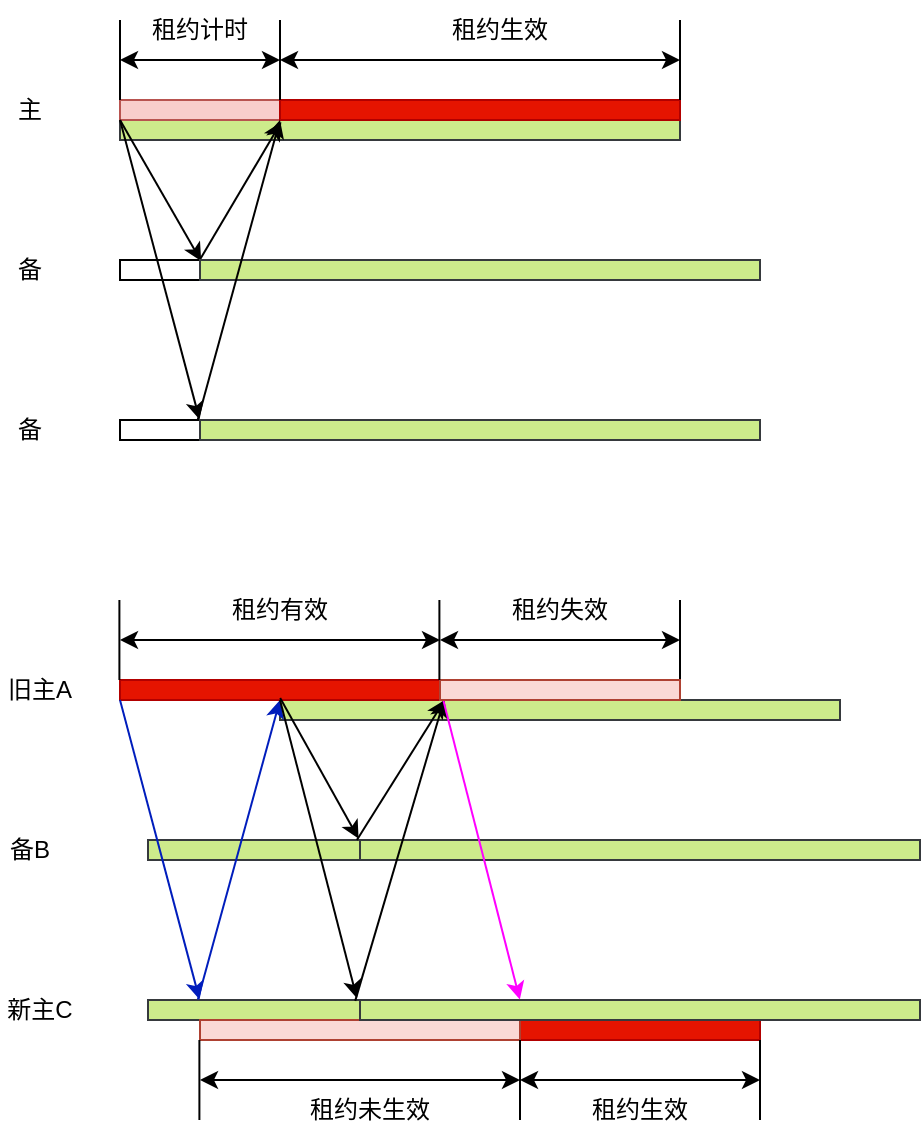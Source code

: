 <mxfile version="16.1.0" type="github">
  <diagram id="SVcALHPFGE-1wp2uPD-K" name="Page-1">
    <mxGraphModel dx="885" dy="461" grid="1" gridSize="10" guides="1" tooltips="1" connect="1" arrows="1" fold="1" page="1" pageScale="1" pageWidth="827" pageHeight="1169" math="0" shadow="0">
      <root>
        <mxCell id="0" />
        <mxCell id="1" parent="0" />
        <mxCell id="Oy29T_NEQOy5cWnn_5qz-49" value="" style="rounded=0;whiteSpace=wrap;html=1;fillColor=#cdeb8b;strokeColor=#36393d;" vertex="1" parent="1">
          <mxGeometry x="200" y="660" width="280" height="10" as="geometry" />
        </mxCell>
        <mxCell id="Oy29T_NEQOy5cWnn_5qz-48" value="" style="rounded=0;whiteSpace=wrap;html=1;fillColor=#cdeb8b;strokeColor=#36393d;" vertex="1" parent="1">
          <mxGeometry x="120" y="370" width="280" height="10" as="geometry" />
        </mxCell>
        <mxCell id="Oy29T_NEQOy5cWnn_5qz-1" value="" style="rounded=0;whiteSpace=wrap;html=1;fillColor=#f8cecc;strokeColor=#b85450;" vertex="1" parent="1">
          <mxGeometry x="120" y="360" width="280" height="10" as="geometry" />
        </mxCell>
        <mxCell id="Oy29T_NEQOy5cWnn_5qz-2" value="" style="rounded=0;whiteSpace=wrap;html=1;" vertex="1" parent="1">
          <mxGeometry x="120" y="440" width="280" height="10" as="geometry" />
        </mxCell>
        <mxCell id="Oy29T_NEQOy5cWnn_5qz-3" value="" style="rounded=0;whiteSpace=wrap;html=1;" vertex="1" parent="1">
          <mxGeometry x="120" y="520" width="280" height="10" as="geometry" />
        </mxCell>
        <mxCell id="Oy29T_NEQOy5cWnn_5qz-4" value="" style="endArrow=classic;html=1;rounded=0;exitX=0;exitY=1;exitDx=0;exitDy=0;entryX=0.145;entryY=0.059;entryDx=0;entryDy=0;entryPerimeter=0;" edge="1" parent="1" source="Oy29T_NEQOy5cWnn_5qz-1" target="Oy29T_NEQOy5cWnn_5qz-2">
          <mxGeometry width="50" height="50" relative="1" as="geometry">
            <mxPoint x="470" y="350" as="sourcePoint" />
            <mxPoint x="520" y="300" as="targetPoint" />
          </mxGeometry>
        </mxCell>
        <mxCell id="Oy29T_NEQOy5cWnn_5qz-5" value="" style="endArrow=classic;html=1;rounded=0;entryX=0.142;entryY=-0.028;entryDx=0;entryDy=0;entryPerimeter=0;" edge="1" parent="1" target="Oy29T_NEQOy5cWnn_5qz-3">
          <mxGeometry width="50" height="50" relative="1" as="geometry">
            <mxPoint x="120" y="370" as="sourcePoint" />
            <mxPoint x="650" y="370" as="targetPoint" />
          </mxGeometry>
        </mxCell>
        <mxCell id="Oy29T_NEQOy5cWnn_5qz-6" value="" style="endArrow=classic;html=1;rounded=0;exitX=0.142;exitY=0.016;exitDx=0;exitDy=0;exitPerimeter=0;entryX=0.288;entryY=1.103;entryDx=0;entryDy=0;entryPerimeter=0;" edge="1" parent="1" source="Oy29T_NEQOy5cWnn_5qz-2" target="Oy29T_NEQOy5cWnn_5qz-1">
          <mxGeometry width="50" height="50" relative="1" as="geometry">
            <mxPoint x="590" y="380" as="sourcePoint" />
            <mxPoint x="640" y="330" as="targetPoint" />
          </mxGeometry>
        </mxCell>
        <mxCell id="Oy29T_NEQOy5cWnn_5qz-8" value="" style="rounded=0;whiteSpace=wrap;html=1;fillColor=#cdeb8b;strokeColor=#36393d;" vertex="1" parent="1">
          <mxGeometry x="160" y="440" width="280" height="10" as="geometry" />
        </mxCell>
        <mxCell id="Oy29T_NEQOy5cWnn_5qz-9" value="" style="rounded=0;whiteSpace=wrap;html=1;fillColor=#cdeb8b;strokeColor=#36393d;" vertex="1" parent="1">
          <mxGeometry x="160" y="520" width="280" height="10" as="geometry" />
        </mxCell>
        <mxCell id="Oy29T_NEQOy5cWnn_5qz-10" value="" style="rounded=0;whiteSpace=wrap;html=1;fillColor=#e51400;fontColor=#ffffff;strokeColor=#B20000;" vertex="1" parent="1">
          <mxGeometry x="200" y="360" width="200" height="10" as="geometry" />
        </mxCell>
        <mxCell id="Oy29T_NEQOy5cWnn_5qz-11" value="主" style="text;html=1;strokeColor=none;fillColor=none;align=center;verticalAlign=middle;whiteSpace=wrap;rounded=0;" vertex="1" parent="1">
          <mxGeometry x="60" y="350" width="30" height="30" as="geometry" />
        </mxCell>
        <mxCell id="Oy29T_NEQOy5cWnn_5qz-12" value="备" style="text;html=1;strokeColor=none;fillColor=none;align=center;verticalAlign=middle;whiteSpace=wrap;rounded=0;" vertex="1" parent="1">
          <mxGeometry x="60" y="430" width="30" height="30" as="geometry" />
        </mxCell>
        <mxCell id="Oy29T_NEQOy5cWnn_5qz-13" value="备" style="text;html=1;strokeColor=none;fillColor=none;align=center;verticalAlign=middle;whiteSpace=wrap;rounded=0;" vertex="1" parent="1">
          <mxGeometry x="60" y="510" width="30" height="30" as="geometry" />
        </mxCell>
        <mxCell id="Oy29T_NEQOy5cWnn_5qz-7" value="" style="endArrow=classic;html=1;rounded=0;exitX=0.139;exitY=-0.028;exitDx=0;exitDy=0;exitPerimeter=0;entryX=0;entryY=1;entryDx=0;entryDy=0;" edge="1" parent="1" source="Oy29T_NEQOy5cWnn_5qz-3" target="Oy29T_NEQOy5cWnn_5qz-10">
          <mxGeometry width="50" height="50" relative="1" as="geometry">
            <mxPoint x="550" y="460" as="sourcePoint" />
            <mxPoint x="600" y="410" as="targetPoint" />
          </mxGeometry>
        </mxCell>
        <mxCell id="Oy29T_NEQOy5cWnn_5qz-14" value="" style="endArrow=none;html=1;rounded=0;exitX=0;exitY=0;exitDx=0;exitDy=0;" edge="1" parent="1" source="Oy29T_NEQOy5cWnn_5qz-1">
          <mxGeometry width="50" height="50" relative="1" as="geometry">
            <mxPoint x="110" y="360" as="sourcePoint" />
            <mxPoint x="120" y="320" as="targetPoint" />
          </mxGeometry>
        </mxCell>
        <mxCell id="Oy29T_NEQOy5cWnn_5qz-15" value="" style="endArrow=none;html=1;rounded=0;exitX=0;exitY=0;exitDx=0;exitDy=0;" edge="1" parent="1" source="Oy29T_NEQOy5cWnn_5qz-10">
          <mxGeometry width="50" height="50" relative="1" as="geometry">
            <mxPoint x="180" y="370" as="sourcePoint" />
            <mxPoint x="200" y="320" as="targetPoint" />
          </mxGeometry>
        </mxCell>
        <mxCell id="Oy29T_NEQOy5cWnn_5qz-16" value="" style="endArrow=classic;startArrow=classic;html=1;rounded=0;" edge="1" parent="1">
          <mxGeometry width="50" height="50" relative="1" as="geometry">
            <mxPoint x="120" y="340" as="sourcePoint" />
            <mxPoint x="200" y="340" as="targetPoint" />
          </mxGeometry>
        </mxCell>
        <mxCell id="Oy29T_NEQOy5cWnn_5qz-17" value="租约计时" style="text;html=1;strokeColor=none;fillColor=none;align=center;verticalAlign=middle;whiteSpace=wrap;rounded=0;" vertex="1" parent="1">
          <mxGeometry x="130" y="310" width="60" height="30" as="geometry" />
        </mxCell>
        <mxCell id="Oy29T_NEQOy5cWnn_5qz-18" value="" style="endArrow=none;html=1;rounded=0;exitX=0;exitY=0;exitDx=0;exitDy=0;" edge="1" parent="1">
          <mxGeometry width="50" height="50" relative="1" as="geometry">
            <mxPoint x="400" y="360" as="sourcePoint" />
            <mxPoint x="400" y="320" as="targetPoint" />
          </mxGeometry>
        </mxCell>
        <mxCell id="Oy29T_NEQOy5cWnn_5qz-19" value="" style="endArrow=classic;startArrow=classic;html=1;rounded=0;" edge="1" parent="1">
          <mxGeometry width="50" height="50" relative="1" as="geometry">
            <mxPoint x="200" y="340" as="sourcePoint" />
            <mxPoint x="400" y="340" as="targetPoint" />
          </mxGeometry>
        </mxCell>
        <mxCell id="Oy29T_NEQOy5cWnn_5qz-20" value="租约生效" style="text;html=1;strokeColor=none;fillColor=none;align=center;verticalAlign=middle;whiteSpace=wrap;rounded=0;" vertex="1" parent="1">
          <mxGeometry x="280" y="310" width="60" height="30" as="geometry" />
        </mxCell>
        <mxCell id="Oy29T_NEQOy5cWnn_5qz-21" value="" style="rounded=0;whiteSpace=wrap;html=1;fillColor=#e51400;strokeColor=#B20000;fontColor=#ffffff;" vertex="1" parent="1">
          <mxGeometry x="120" y="650" width="280" height="10" as="geometry" />
        </mxCell>
        <mxCell id="Oy29T_NEQOy5cWnn_5qz-27" value="" style="rounded=0;whiteSpace=wrap;html=1;fillColor=#cdeb8b;strokeColor=#36393d;" vertex="1" parent="1">
          <mxGeometry x="134" y="730" width="280" height="10" as="geometry" />
        </mxCell>
        <mxCell id="Oy29T_NEQOy5cWnn_5qz-28" value="" style="rounded=0;whiteSpace=wrap;html=1;fillColor=#cdeb8b;strokeColor=#36393d;" vertex="1" parent="1">
          <mxGeometry x="134" y="810" width="280" height="10" as="geometry" />
        </mxCell>
        <mxCell id="Oy29T_NEQOy5cWnn_5qz-30" value="旧主A" style="text;html=1;strokeColor=none;fillColor=none;align=center;verticalAlign=middle;whiteSpace=wrap;rounded=0;" vertex="1" parent="1">
          <mxGeometry x="60" y="640" width="40" height="30" as="geometry" />
        </mxCell>
        <mxCell id="Oy29T_NEQOy5cWnn_5qz-31" value="备B" style="text;html=1;strokeColor=none;fillColor=none;align=center;verticalAlign=middle;whiteSpace=wrap;rounded=0;" vertex="1" parent="1">
          <mxGeometry x="60" y="720" width="30" height="30" as="geometry" />
        </mxCell>
        <mxCell id="Oy29T_NEQOy5cWnn_5qz-32" value="新主C" style="text;html=1;strokeColor=none;fillColor=none;align=center;verticalAlign=middle;whiteSpace=wrap;rounded=0;" vertex="1" parent="1">
          <mxGeometry x="60" y="800" width="40" height="30" as="geometry" />
        </mxCell>
        <mxCell id="Oy29T_NEQOy5cWnn_5qz-37" value="租约失效" style="text;html=1;strokeColor=none;fillColor=none;align=center;verticalAlign=middle;whiteSpace=wrap;rounded=0;" vertex="1" parent="1">
          <mxGeometry x="310" y="600" width="60" height="30" as="geometry" />
        </mxCell>
        <mxCell id="Oy29T_NEQOy5cWnn_5qz-38" value="" style="endArrow=none;html=1;rounded=0;exitX=0;exitY=0;exitDx=0;exitDy=0;" edge="1" parent="1">
          <mxGeometry width="50" height="50" relative="1" as="geometry">
            <mxPoint x="400" y="650" as="sourcePoint" />
            <mxPoint x="400" y="610" as="targetPoint" />
          </mxGeometry>
        </mxCell>
        <mxCell id="Oy29T_NEQOy5cWnn_5qz-39" value="" style="endArrow=classic;startArrow=classic;html=1;rounded=0;" edge="1" parent="1">
          <mxGeometry width="50" height="50" relative="1" as="geometry">
            <mxPoint x="280" y="630" as="sourcePoint" />
            <mxPoint x="400" y="630" as="targetPoint" />
          </mxGeometry>
        </mxCell>
        <mxCell id="Oy29T_NEQOy5cWnn_5qz-25" value="" style="endArrow=classic;html=1;rounded=0;entryX=0.142;entryY=-0.028;entryDx=0;entryDy=0;entryPerimeter=0;fillColor=#0050ef;strokeColor=#001DBC;" edge="1" parent="1">
          <mxGeometry width="50" height="50" relative="1" as="geometry">
            <mxPoint x="120" y="660" as="sourcePoint" />
            <mxPoint x="159.76" y="809.72" as="targetPoint" />
          </mxGeometry>
        </mxCell>
        <mxCell id="Oy29T_NEQOy5cWnn_5qz-33" value="" style="endArrow=classic;html=1;rounded=0;exitX=0.139;exitY=-0.028;exitDx=0;exitDy=0;exitPerimeter=0;entryX=0;entryY=1;entryDx=0;entryDy=0;fillColor=#0050ef;strokeColor=#001DBC;" edge="1" parent="1">
          <mxGeometry width="50" height="50" relative="1" as="geometry">
            <mxPoint x="158.92" y="809.72" as="sourcePoint" />
            <mxPoint x="200" y="660" as="targetPoint" />
          </mxGeometry>
        </mxCell>
        <mxCell id="Oy29T_NEQOy5cWnn_5qz-41" value="" style="endArrow=classic;html=1;rounded=0;exitX=0.286;exitY=0.895;exitDx=0;exitDy=0;exitPerimeter=0;entryX=0.376;entryY=-0.07;entryDx=0;entryDy=0;entryPerimeter=0;" edge="1" parent="1" source="Oy29T_NEQOy5cWnn_5qz-21" target="Oy29T_NEQOy5cWnn_5qz-27">
          <mxGeometry width="50" height="50" relative="1" as="geometry">
            <mxPoint x="480" y="630" as="sourcePoint" />
            <mxPoint x="530" y="580" as="targetPoint" />
          </mxGeometry>
        </mxCell>
        <mxCell id="Oy29T_NEQOy5cWnn_5qz-42" value="" style="endArrow=classic;html=1;rounded=0;entryX=0.373;entryY=-0.086;entryDx=0;entryDy=0;entryPerimeter=0;fillColor=#6a00ff;strokeColor=#000000;" edge="1" parent="1" target="Oy29T_NEQOy5cWnn_5qz-28">
          <mxGeometry width="50" height="50" relative="1" as="geometry">
            <mxPoint x="200" y="660" as="sourcePoint" />
            <mxPoint x="248.72" y="738.71" as="targetPoint" />
          </mxGeometry>
        </mxCell>
        <mxCell id="Oy29T_NEQOy5cWnn_5qz-43" value="" style="endArrow=classic;html=1;rounded=0;exitX=0.373;exitY=0.001;exitDx=0;exitDy=0;exitPerimeter=0;entryX=0.58;entryY=1.001;entryDx=0;entryDy=0;entryPerimeter=0;" edge="1" parent="1" source="Oy29T_NEQOy5cWnn_5qz-27" target="Oy29T_NEQOy5cWnn_5qz-21">
          <mxGeometry width="50" height="50" relative="1" as="geometry">
            <mxPoint x="560" y="680" as="sourcePoint" />
            <mxPoint x="610" y="630" as="targetPoint" />
          </mxGeometry>
        </mxCell>
        <mxCell id="Oy29T_NEQOy5cWnn_5qz-46" value="" style="rounded=0;whiteSpace=wrap;html=1;fillColor=#e51400;strokeColor=#B20000;fontColor=#ffffff;" vertex="1" parent="1">
          <mxGeometry x="160" y="820" width="280" height="10" as="geometry" />
        </mxCell>
        <mxCell id="Oy29T_NEQOy5cWnn_5qz-47" value="" style="rounded=0;whiteSpace=wrap;html=1;fillColor=#fad9d5;strokeColor=#ae4132;" vertex="1" parent="1">
          <mxGeometry x="160" y="820" width="160" height="10" as="geometry" />
        </mxCell>
        <mxCell id="Oy29T_NEQOy5cWnn_5qz-50" value="" style="rounded=0;whiteSpace=wrap;html=1;fillColor=#cdeb8b;strokeColor=#36393d;" vertex="1" parent="1">
          <mxGeometry x="240" y="730" width="280" height="10" as="geometry" />
        </mxCell>
        <mxCell id="Oy29T_NEQOy5cWnn_5qz-51" value="" style="rounded=0;whiteSpace=wrap;html=1;fillColor=#cdeb8b;strokeColor=#36393d;" vertex="1" parent="1">
          <mxGeometry x="240" y="810" width="280" height="10" as="geometry" />
        </mxCell>
        <mxCell id="Oy29T_NEQOy5cWnn_5qz-44" value="" style="endArrow=classic;html=1;rounded=0;exitX=0.37;exitY=0.045;exitDx=0;exitDy=0;exitPerimeter=0;entryX=0.579;entryY=0.967;entryDx=0;entryDy=0;entryPerimeter=0;fillColor=#ffff88;strokeColor=#000000;" edge="1" parent="1" source="Oy29T_NEQOy5cWnn_5qz-28" target="Oy29T_NEQOy5cWnn_5qz-21">
          <mxGeometry width="50" height="50" relative="1" as="geometry">
            <mxPoint x="540" y="730" as="sourcePoint" />
            <mxPoint x="590" y="680" as="targetPoint" />
          </mxGeometry>
        </mxCell>
        <mxCell id="Oy29T_NEQOy5cWnn_5qz-45" value="" style="endArrow=classic;html=1;rounded=0;exitX=0.577;exitY=0.981;exitDx=0;exitDy=0;exitPerimeter=0;entryX=0.664;entryY=-0.019;entryDx=0;entryDy=0;entryPerimeter=0;strokeColor=#FF00FF;" edge="1" parent="1" source="Oy29T_NEQOy5cWnn_5qz-21" target="Oy29T_NEQOy5cWnn_5qz-28">
          <mxGeometry width="50" height="50" relative="1" as="geometry">
            <mxPoint x="550" y="700" as="sourcePoint" />
            <mxPoint x="600" y="650" as="targetPoint" />
          </mxGeometry>
        </mxCell>
        <mxCell id="Oy29T_NEQOy5cWnn_5qz-52" value="" style="rounded=0;whiteSpace=wrap;html=1;fillColor=#fad9d5;strokeColor=#ae4132;" vertex="1" parent="1">
          <mxGeometry x="280" y="650" width="120" height="10" as="geometry" />
        </mxCell>
        <mxCell id="Oy29T_NEQOy5cWnn_5qz-53" value="租约未生效" style="text;html=1;strokeColor=none;fillColor=none;align=center;verticalAlign=middle;whiteSpace=wrap;rounded=0;" vertex="1" parent="1">
          <mxGeometry x="210" y="850" width="70" height="30" as="geometry" />
        </mxCell>
        <mxCell id="Oy29T_NEQOy5cWnn_5qz-54" value="" style="endArrow=none;html=1;rounded=0;exitX=0;exitY=0;exitDx=0;exitDy=0;" edge="1" parent="1">
          <mxGeometry width="50" height="50" relative="1" as="geometry">
            <mxPoint x="279.7" y="650" as="sourcePoint" />
            <mxPoint x="279.7" y="610" as="targetPoint" />
          </mxGeometry>
        </mxCell>
        <mxCell id="Oy29T_NEQOy5cWnn_5qz-55" value="" style="endArrow=none;html=1;rounded=0;exitX=0;exitY=0;exitDx=0;exitDy=0;" edge="1" parent="1">
          <mxGeometry width="50" height="50" relative="1" as="geometry">
            <mxPoint x="159.7" y="870" as="sourcePoint" />
            <mxPoint x="159.7" y="830" as="targetPoint" />
          </mxGeometry>
        </mxCell>
        <mxCell id="Oy29T_NEQOy5cWnn_5qz-56" value="" style="endArrow=none;html=1;rounded=0;exitX=0;exitY=0;exitDx=0;exitDy=0;" edge="1" parent="1">
          <mxGeometry width="50" height="50" relative="1" as="geometry">
            <mxPoint x="320" y="870" as="sourcePoint" />
            <mxPoint x="320" y="830" as="targetPoint" />
          </mxGeometry>
        </mxCell>
        <mxCell id="Oy29T_NEQOy5cWnn_5qz-57" value="" style="endArrow=classic;startArrow=classic;html=1;rounded=0;" edge="1" parent="1">
          <mxGeometry width="50" height="50" relative="1" as="geometry">
            <mxPoint x="160" y="850" as="sourcePoint" />
            <mxPoint x="320" y="850" as="targetPoint" />
          </mxGeometry>
        </mxCell>
        <mxCell id="Oy29T_NEQOy5cWnn_5qz-59" value="" style="endArrow=none;html=1;rounded=0;exitX=0;exitY=0;exitDx=0;exitDy=0;" edge="1" parent="1">
          <mxGeometry width="50" height="50" relative="1" as="geometry">
            <mxPoint x="119.7" y="650" as="sourcePoint" />
            <mxPoint x="119.7" y="610" as="targetPoint" />
          </mxGeometry>
        </mxCell>
        <mxCell id="Oy29T_NEQOy5cWnn_5qz-61" value="" style="endArrow=classic;startArrow=classic;html=1;rounded=0;" edge="1" parent="1">
          <mxGeometry width="50" height="50" relative="1" as="geometry">
            <mxPoint x="120" y="630" as="sourcePoint" />
            <mxPoint x="280" y="630" as="targetPoint" />
          </mxGeometry>
        </mxCell>
        <mxCell id="Oy29T_NEQOy5cWnn_5qz-62" value="租约有效" style="text;html=1;strokeColor=none;fillColor=none;align=center;verticalAlign=middle;whiteSpace=wrap;rounded=0;" vertex="1" parent="1">
          <mxGeometry x="170" y="600" width="60" height="30" as="geometry" />
        </mxCell>
        <mxCell id="Oy29T_NEQOy5cWnn_5qz-63" value="" style="endArrow=none;html=1;rounded=0;exitX=0;exitY=0;exitDx=0;exitDy=0;" edge="1" parent="1">
          <mxGeometry width="50" height="50" relative="1" as="geometry">
            <mxPoint x="440" y="870" as="sourcePoint" />
            <mxPoint x="440" y="830" as="targetPoint" />
          </mxGeometry>
        </mxCell>
        <mxCell id="Oy29T_NEQOy5cWnn_5qz-64" value="" style="endArrow=classic;startArrow=classic;html=1;rounded=0;" edge="1" parent="1">
          <mxGeometry width="50" height="50" relative="1" as="geometry">
            <mxPoint x="320" y="850" as="sourcePoint" />
            <mxPoint x="440" y="850" as="targetPoint" />
          </mxGeometry>
        </mxCell>
        <mxCell id="Oy29T_NEQOy5cWnn_5qz-65" value="租约生效" style="text;html=1;strokeColor=none;fillColor=none;align=center;verticalAlign=middle;whiteSpace=wrap;rounded=0;" vertex="1" parent="1">
          <mxGeometry x="345" y="850" width="70" height="30" as="geometry" />
        </mxCell>
      </root>
    </mxGraphModel>
  </diagram>
</mxfile>
